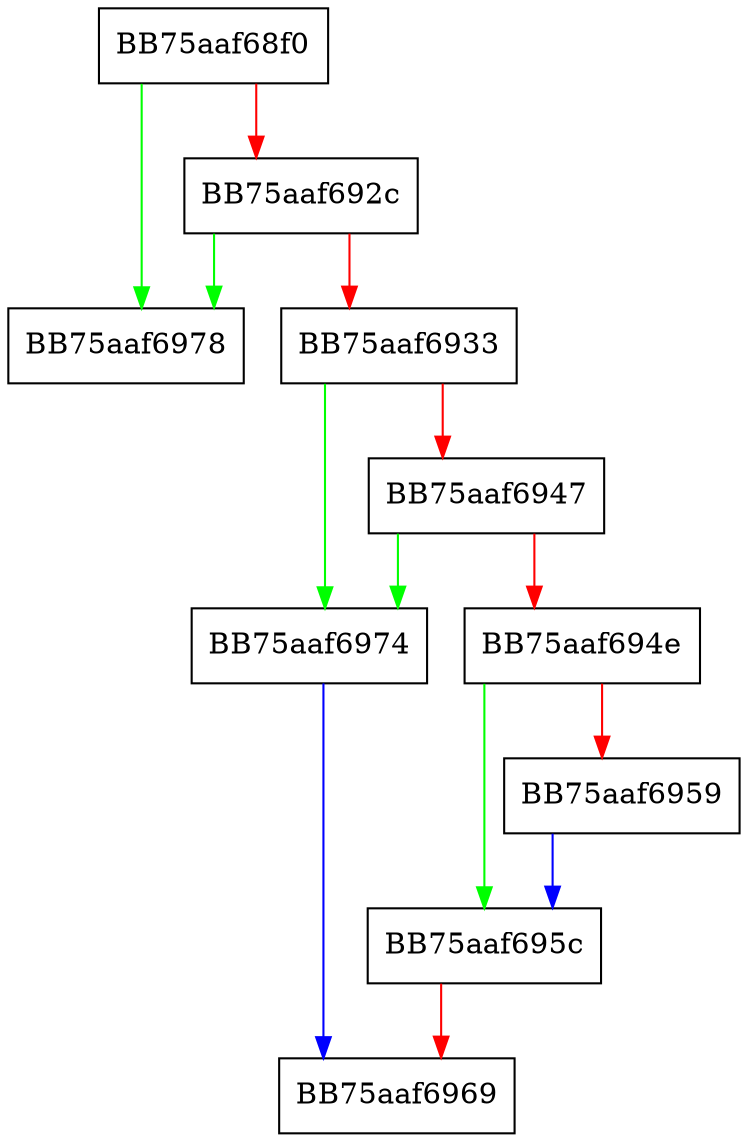 digraph mp_lua_api_GetMOTWHostUrl {
  node [shape="box"];
  graph [splines=ortho];
  BB75aaf68f0 -> BB75aaf6978 [color="green"];
  BB75aaf68f0 -> BB75aaf692c [color="red"];
  BB75aaf692c -> BB75aaf6978 [color="green"];
  BB75aaf692c -> BB75aaf6933 [color="red"];
  BB75aaf6933 -> BB75aaf6974 [color="green"];
  BB75aaf6933 -> BB75aaf6947 [color="red"];
  BB75aaf6947 -> BB75aaf6974 [color="green"];
  BB75aaf6947 -> BB75aaf694e [color="red"];
  BB75aaf694e -> BB75aaf695c [color="green"];
  BB75aaf694e -> BB75aaf6959 [color="red"];
  BB75aaf6959 -> BB75aaf695c [color="blue"];
  BB75aaf695c -> BB75aaf6969 [color="red"];
  BB75aaf6974 -> BB75aaf6969 [color="blue"];
}